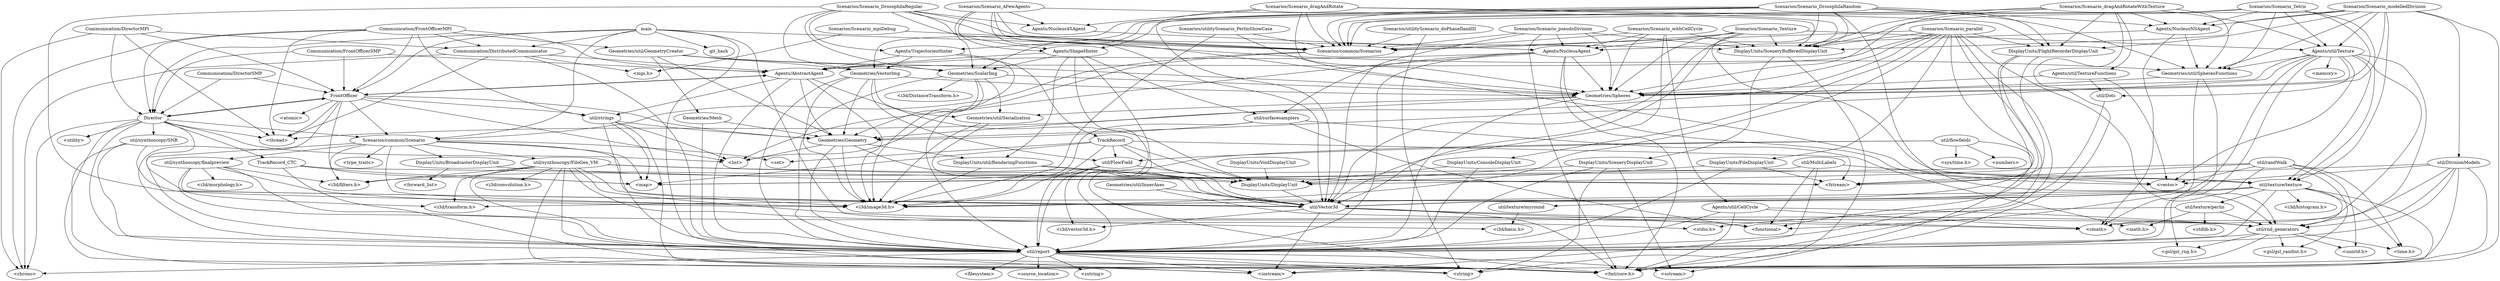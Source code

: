 digraph G {
"util/synthoscopy/SNR" [label="util/synthoscopy/SNR", fillcolor=white, style=filled, shape=oval];
"<i3d/image3d.h>" [label="<i3d/image3d.h>", fillcolor=white, style=filled, shape=oval];
"<fmt/core.h>" [label="<fmt/core.h>", fillcolor=white, style=filled, shape=oval];
"util/report" [label="util/report", fillcolor=white, style=filled, shape=oval];
"Director" [label="Director", fillcolor=white, style=filled, shape=oval];
"util/Vector3d" [label="util/Vector3d", fillcolor=white, style=filled, shape=oval];
"<thread>" [label="<thread>", fillcolor=white, style=filled, shape=oval];
"<chrono>" [label="<chrono>", fillcolor=white, style=filled, shape=oval];
"FrontOfficer" [label="FrontOfficer", fillcolor=white, style=filled, shape=oval];
"Communication/FrontOfficerSMP" [label="Communication/FrontOfficerSMP", fillcolor=white, style=filled, shape=oval];
"Agents/AbstractAgent" [label="Agents/AbstractAgent", fillcolor=white, style=filled, shape=oval];
"Geometries/util/GeometryCreator" [label="Geometries/util/GeometryCreator", fillcolor=white, style=filled, shape=oval];
"Geometries/Mesh" [label="Geometries/Mesh", fillcolor=white, style=filled, shape=oval];
"Geometries/ScalarImg" [label="Geometries/ScalarImg", fillcolor=white, style=filled, shape=oval];
"Geometries/Geometry" [label="Geometries/Geometry", fillcolor=white, style=filled, shape=oval];
"Geometries/Spheres" [label="Geometries/Spheres", fillcolor=white, style=filled, shape=oval];
"Geometries/VectorImg" [label="Geometries/VectorImg", fillcolor=white, style=filled, shape=oval];
"Scenarios/Scenario_parallel" [label="Scenarios/Scenario_parallel", fillcolor=white, style=filled, shape=oval];
"util/rnd_generators" [label="util/rnd_generators", fillcolor=white, style=filled, shape=oval];
"DisplayUnits/FlightRecorderDisplayUnit" [label="DisplayUnits/FlightRecorderDisplayUnit", fillcolor=white, style=filled, shape=oval];
"DisplayUnits/FileDisplayUnit" [label="DisplayUnits/FileDisplayUnit", fillcolor=white, style=filled, shape=oval];
"<functional>" [label="<functional>", fillcolor=white, style=filled, shape=oval];
"DisplayUnits/ConsoleDisplayUnit" [label="DisplayUnits/ConsoleDisplayUnit", fillcolor=white, style=filled, shape=oval];
"DisplayUnits/SceneryBufferedDisplayUnit" [label="DisplayUnits/SceneryBufferedDisplayUnit", fillcolor=white, style=filled, shape=oval];
"Scenarios/common/Scenarios" [label="Scenarios/common/Scenarios", fillcolor=white, style=filled, shape=oval];
"util/texture/texture" [label="util/texture/texture", fillcolor=white, style=filled, shape=oval];
"Geometries/util/Serialization" [label="Geometries/util/Serialization", fillcolor=white, style=filled, shape=oval];
"<source_location>" [label="<source_location>", fillcolor=white, style=filled, shape=oval];
"<string>" [label="<string>", fillcolor=white, style=filled, shape=oval];
"<iostream>" [label="<iostream>", fillcolor=white, style=filled, shape=oval];
"<cstring>" [label="<cstring>", fillcolor=white, style=filled, shape=oval];
"<sstream>" [label="<sstream>", fillcolor=white, style=filled, shape=oval];
"Scenarios/Scenario_DrosophilaRandom" [label="Scenarios/Scenario_DrosophilaRandom", fillcolor=white, style=filled, shape=oval];
"Agents/NucleusNSAgent" [label="Agents/NucleusNSAgent", fillcolor=white, style=filled, shape=oval];
"Agents/ShapeHinter" [label="Agents/ShapeHinter", fillcolor=white, style=filled, shape=oval];
"Agents/TrajectoriesHinter" [label="Agents/TrajectoriesHinter", fillcolor=white, style=filled, shape=oval];
"Geometries/util/SpheresFunctions" [label="Geometries/util/SpheresFunctions", fillcolor=white, style=filled, shape=oval];
"Communication/FrontOfficerMPI" [label="Communication/FrontOfficerMPI", fillcolor=white, style=filled, shape=oval];
"util/strings" [label="util/strings", fillcolor=white, style=filled, shape=oval];
"Communication/DistributedCommunicator" [label="Communication/DistributedCommunicator", fillcolor=white, style=filled, shape=oval];
"Communication/DirectorSMP" [label="Communication/DirectorSMP", fillcolor=white, style=filled, shape=oval];
"Agents/util/CellCycle" [label="Agents/util/CellCycle", fillcolor=white, style=filled, shape=oval];
"Scenarios/Scenario_dragAndRotateWithTexture" [label="Scenarios/Scenario_dragAndRotateWithTexture", fillcolor=white, style=filled, shape=oval];
"Agents/util/TextureFunctions" [label="Agents/util/TextureFunctions", fillcolor=white, style=filled, shape=oval];
"Agents/util/Texture" [label="Agents/util/Texture", fillcolor=white, style=filled, shape=oval];
"<cmath>" [label="<cmath>", fillcolor=white, style=filled, shape=oval];
"<map>" [label="<map>", fillcolor=white, style=filled, shape=oval];
"<list>" [label="<list>", fillcolor=white, style=filled, shape=oval];
"<i3d/DistanceTransform.h>" [label="<i3d/DistanceTransform.h>", fillcolor=white, style=filled, shape=oval];
"Scenarios/common/Scenario" [label="Scenarios/common/Scenario", fillcolor=white, style=filled, shape=oval];
"<atomic>" [label="<atomic>", fillcolor=white, style=filled, shape=oval];
"util/texture/perlin" [label="util/texture/perlin", fillcolor=white, style=filled, shape=oval];
"<stdlib.h>" [label="<stdlib.h>", fillcolor=white, style=filled, shape=oval];
"<math.h>" [label="<math.h>", fillcolor=white, style=filled, shape=oval];
"<stdio.h>" [label="<stdio.h>", fillcolor=white, style=filled, shape=oval];
"DisplayUnits/DisplayUnit" [label="DisplayUnits/DisplayUnit", fillcolor=white, style=filled, shape=oval];
"util/FlowField" [label="util/FlowField", fillcolor=white, style=filled, shape=oval];
"<i3d/vector3d.h>" [label="<i3d/vector3d.h>", fillcolor=white, style=filled, shape=oval];
"util/synthoscopy/finalpreview" [label="util/synthoscopy/finalpreview", fillcolor=white, style=filled, shape=oval];
"util/MultiLabels" [label="util/MultiLabels", fillcolor=white, style=filled, shape=oval];
"<vector>" [label="<vector>", fillcolor=white, style=filled, shape=oval];
"util/surfacesamplers" [label="util/surfacesamplers", fillcolor=white, style=filled, shape=oval];
"DisplayUnits/util/RenderingFunctions" [label="DisplayUnits/util/RenderingFunctions", fillcolor=white, style=filled, shape=oval];
"DisplayUnits/SceneryDisplayUnit" [label="DisplayUnits/SceneryDisplayUnit", fillcolor=white, style=filled, shape=oval];
"Scenarios/Scenario_pseudoDivision" [label="Scenarios/Scenario_pseudoDivision", fillcolor=white, style=filled, shape=oval];
"Agents/NucleusAgent" [label="Agents/NucleusAgent", fillcolor=white, style=filled, shape=oval];
"Scenarios/Scenario_modelledDivision" [label="Scenarios/Scenario_modelledDivision", fillcolor=white, style=filled, shape=oval];
"util/DivisionModels" [label="util/DivisionModels", fillcolor=white, style=filled, shape=oval];
"Agents/Nucleus4SAgent" [label="Agents/Nucleus4SAgent", fillcolor=white, style=filled, shape=oval];
"Scenarios/utilityScenario_doPhaseIIandIII" [label="Scenarios/utilityScenario_doPhaseIIandIII", fillcolor=white, style=filled, shape=oval];
"DisplayUnits/BroadcasterDisplayUnit" [label="DisplayUnits/BroadcasterDisplayUnit", fillcolor=white, style=filled, shape=oval];
"<forward_list>" [label="<forward_list>", fillcolor=white, style=filled, shape=oval];
"TrackRecord_CTC" [label="TrackRecord_CTC", fillcolor=white, style=filled, shape=oval];
"<fstream>" [label="<fstream>", fillcolor=white, style=filled, shape=oval];
"Scenarios/Scenario_dragAndRotate" [label="Scenarios/Scenario_dragAndRotate", fillcolor=white, style=filled, shape=oval];
"util/flowfields" [label="util/flowfields", fillcolor=white, style=filled, shape=oval];
"<sys/time.h>" [label="<sys/time.h>", fillcolor=white, style=filled, shape=oval];
"<i3d/filters.h>" [label="<i3d/filters.h>", fillcolor=white, style=filled, shape=oval];
"<numbers>" [label="<numbers>", fillcolor=white, style=filled, shape=oval];
"util/texture/myround" [label="util/texture/myround", fillcolor=white, style=filled, shape=oval];
"<i3d/basic.h>" [label="<i3d/basic.h>", fillcolor=white, style=filled, shape=oval];
"util/synthoscopy/FiloGen_VM" [label="util/synthoscopy/FiloGen_VM", fillcolor=white, style=filled, shape=oval];
"<filesystem>" [label="<filesystem>", fillcolor=white, style=filled, shape=oval];
"Scenarios/Scenario_withCellCycle" [label="Scenarios/Scenario_withCellCycle", fillcolor=white, style=filled, shape=oval];
"<memory>" [label="<memory>", fillcolor=white, style=filled, shape=oval];
"util/Dots" [label="util/Dots", fillcolor=white, style=filled, shape=oval];
"TrackRecord" [label="TrackRecord", fillcolor=white, style=filled, shape=oval];
"<mpi.h>" [label="<mpi.h>", fillcolor=white, style=filled, shape=oval];
"Scenarios/Scenario_AFewAgents" [label="Scenarios/Scenario_AFewAgents", fillcolor=white, style=filled, shape=oval];
"Geometries/util/InnerAxes" [label="Geometries/util/InnerAxes", fillcolor=white, style=filled, shape=oval];
"<utility>" [label="<utility>", fillcolor=white, style=filled, shape=oval];
"DisplayUnits/VoidDisplayUnit" [label="DisplayUnits/VoidDisplayUnit", fillcolor=white, style=filled, shape=oval];
"util/randWalk" [label="util/randWalk", fillcolor=white, style=filled, shape=oval];
"<gsl/gsl_rng.h>" [label="<gsl/gsl_rng.h>", fillcolor=white, style=filled, shape=oval];
"<time.h>" [label="<time.h>", fillcolor=white, style=filled, shape=oval];
"<gsl/gsl_randist.h>" [label="<gsl/gsl_randist.h>", fillcolor=white, style=filled, shape=oval];
"<unistd.h>" [label="<unistd.h>", fillcolor=white, style=filled, shape=oval];
"<i3d/histogram.h>" [label="<i3d/histogram.h>", fillcolor=white, style=filled, shape=oval];
"<i3d/transform.h>" [label="<i3d/transform.h>", fillcolor=white, style=filled, shape=oval];
"<i3d/morphology.h>" [label="<i3d/morphology.h>", fillcolor=white, style=filled, shape=oval];
"Scenarios/Scenario_DrosophilaRegular" [label="Scenarios/Scenario_DrosophilaRegular", fillcolor=white, style=filled, shape=oval];
"Scenarios/Scenario_Texture" [label="Scenarios/Scenario_Texture", fillcolor=white, style=filled, shape=oval];
"<i3d/convolution.h>" [label="<i3d/convolution.h>", fillcolor=white, style=filled, shape=oval];
"<set>" [label="<set>", fillcolor=white, style=filled, shape=oval];
"<type_traits>" [label="<type_traits>", fillcolor=white, style=filled, shape=oval];
"Communication/DirectorMPI" [label="Communication/DirectorMPI", fillcolor=white, style=filled, shape=oval];
"Scenarios/Scenario_mpiDebug" [label="Scenarios/Scenario_mpiDebug", fillcolor=white, style=filled, shape=oval];
"main" [label="main", fillcolor=white, style=filled, shape=oval];
"git_hash" [label="git_hash", fillcolor=white, style=filled, shape=oval];
"Scenarios/utilityScenario_PerlinShowCase" [label="Scenarios/utilityScenario_PerlinShowCase", fillcolor=white, style=filled, shape=oval];
"Scenarios/Scenario_Tetris" [label="Scenarios/Scenario_Tetris", fillcolor=white, style=filled, shape=oval];
"util/synthoscopy/SNR" -> "<fmt/core.h>";
"util/synthoscopy/SNR" -> "util/report";
"util/synthoscopy/SNR" -> "<i3d/image3d.h>";
"util/report" -> "<iostream>";
"util/report" -> "<sstream>";
"util/report" -> "<chrono>";
"util/report" -> "<fmt/core.h>";
"util/report" -> "<cstring>";
"util/report" -> "<string>";
"util/report" -> "<source_location>";
"util/report" -> "<filesystem>";
"Director" -> "<list>";
"Director" -> "<utility>";
"Director" -> "TrackRecord_CTC";
"Director" -> "util/synthoscopy/SNR";
"Director" -> "<chrono>";
"Director" -> "FrontOfficer";
"Director" -> "<fmt/core.h>";
"Director" -> "Scenarios/common/Scenario";
"Director" -> "util/Vector3d";
"Director" -> "util/report";
"Director" -> "<thread>";
"util/Vector3d" -> "<cmath>";
"util/Vector3d" -> "<i3d/vector3d.h>";
"util/Vector3d" -> "<iostream>";
"util/Vector3d" -> "<functional>";
"util/Vector3d" -> "<fmt/core.h>";
"FrontOfficer" -> "<list>";
"FrontOfficer" -> "<atomic>";
"FrontOfficer" -> "<map>";
"FrontOfficer" -> "Geometries/Geometry";
"FrontOfficer" -> "Agents/AbstractAgent";
"FrontOfficer" -> "Scenarios/common/Scenario";
"FrontOfficer" -> "util/strings";
"FrontOfficer" -> "Director";
"FrontOfficer" -> "util/report";
"FrontOfficer" -> "<thread>";
"Communication/FrontOfficerSMP" -> "FrontOfficer";
"Communication/FrontOfficerSMP" -> "Agents/AbstractAgent";
"Communication/FrontOfficerSMP" -> "Director";
"Agents/AbstractAgent" -> "Geometries/Geometry";
"Agents/AbstractAgent" -> "DisplayUnits/DisplayUnit";
"Agents/AbstractAgent" -> "FrontOfficer";
"Agents/AbstractAgent" -> "<i3d/image3d.h>";
"Agents/AbstractAgent" -> "util/strings";
"Agents/AbstractAgent" -> "util/report";
"Geometries/util/GeometryCreator" -> "Geometries/Geometry";
"Geometries/util/GeometryCreator" -> "Geometries/VectorImg";
"Geometries/util/GeometryCreator" -> "Geometries/Spheres";
"Geometries/util/GeometryCreator" -> "Geometries/Mesh";
"Geometries/util/GeometryCreator" -> "Geometries/ScalarImg";
"Geometries/Mesh" -> "Geometries/Geometry";
"Geometries/Mesh" -> "util/report";
"Geometries/ScalarImg" -> "Geometries/util/Serialization";
"Geometries/ScalarImg" -> "Geometries/Geometry";
"Geometries/ScalarImg" -> "<i3d/DistanceTransform.h>";
"Geometries/ScalarImg" -> "Geometries/Spheres";
"Geometries/ScalarImg" -> "<i3d/image3d.h>";
"Geometries/ScalarImg" -> "util/report";
"Geometries/Geometry" -> "<list>";
"Geometries/Geometry" -> "<i3d/image3d.h>";
"Geometries/Geometry" -> "DisplayUnits/util/RenderingFunctions";
"Geometries/Geometry" -> "util/Vector3d";
"Geometries/Geometry" -> "util/report";
"Geometries/Spheres" -> "Geometries/util/Serialization";
"Geometries/Spheres" -> "Geometries/Geometry";
"Geometries/Spheres" -> "util/report";
"Geometries/VectorImg" -> "Geometries/util/Serialization";
"Geometries/VectorImg" -> "Geometries/Geometry";
"Geometries/VectorImg" -> "util/FlowField";
"Geometries/VectorImg" -> "Geometries/Spheres";
"Geometries/VectorImg" -> "<i3d/image3d.h>";
"Geometries/VectorImg" -> "util/report";
"Scenarios/Scenario_parallel" -> "DisplayUnits/ConsoleDisplayUnit";
"Scenarios/Scenario_parallel" -> "util/rnd_generators";
"Scenarios/Scenario_parallel" -> "<functional>";
"Scenarios/Scenario_parallel" -> "Scenarios/common/Scenarios";
"Scenarios/Scenario_parallel" -> "<thread>";
"Scenarios/Scenario_parallel" -> "Geometries/Spheres";
"Scenarios/Scenario_parallel" -> "Agents/AbstractAgent";
"Scenarios/Scenario_parallel" -> "DisplayUnits/FileDisplayUnit";
"Scenarios/Scenario_parallel" -> "<fmt/core.h>";
"Scenarios/Scenario_parallel" -> "<i3d/image3d.h>";
"Scenarios/Scenario_parallel" -> "DisplayUnits/SceneryBufferedDisplayUnit";
"Scenarios/Scenario_parallel" -> "util/Vector3d";
"Scenarios/Scenario_parallel" -> "DisplayUnits/FlightRecorderDisplayUnit";
"util/rnd_generators" -> "<gsl/gsl_randist.h>";
"util/rnd_generators" -> "<gsl/gsl_rng.h>";
"util/rnd_generators" -> "<time.h>";
"util/rnd_generators" -> "<fmt/core.h>";
"util/rnd_generators" -> "<unistd.h>";
"util/rnd_generators" -> "util/report";
"DisplayUnits/FlightRecorderDisplayUnit" -> "<fstream>";
"DisplayUnits/FlightRecorderDisplayUnit" -> "util/report";
"DisplayUnits/FlightRecorderDisplayUnit" -> "DisplayUnits/DisplayUnit";
"DisplayUnits/FileDisplayUnit" -> "<fstream>";
"DisplayUnits/FileDisplayUnit" -> "util/report";
"DisplayUnits/FileDisplayUnit" -> "DisplayUnits/DisplayUnit";
"DisplayUnits/ConsoleDisplayUnit" -> "util/report";
"DisplayUnits/ConsoleDisplayUnit" -> "DisplayUnits/DisplayUnit";
"DisplayUnits/SceneryBufferedDisplayUnit" -> "<string>";
"DisplayUnits/SceneryBufferedDisplayUnit" -> "DisplayUnits/SceneryDisplayUnit";
"Scenarios/common/Scenarios" -> "<list>";
"Scenarios/common/Scenarios" -> "Scenarios/common/Scenario";
"util/texture/texture" -> "util/texture/perlin";
"util/texture/texture" -> "util/rnd_generators";
"util/texture/texture" -> "<i3d/histogram.h>";
"util/texture/texture" -> "<i3d/transform.h>";
"util/texture/texture" -> "<time.h>";
"util/texture/texture" -> "<fmt/core.h>";
"util/texture/texture" -> "<i3d/image3d.h>";
"util/texture/texture" -> "util/report";
"util/texture/texture" -> "util/texture/myround";
"Geometries/util/Serialization" -> "util/Vector3d";
"Geometries/util/Serialization" -> "<i3d/image3d.h>";
"Scenarios/Scenario_DrosophilaRandom" -> "util/rnd_generators";
"Scenarios/Scenario_DrosophilaRandom" -> "Agents/TrajectoriesHinter";
"Scenarios/Scenario_DrosophilaRandom" -> "Geometries/VectorImg";
"Scenarios/Scenario_DrosophilaRandom" -> "Geometries/util/SpheresFunctions";
"Scenarios/Scenario_DrosophilaRandom" -> "Scenarios/common/Scenarios";
"Scenarios/Scenario_DrosophilaRandom" -> "Agents/ShapeHinter";
"Scenarios/Scenario_DrosophilaRandom" -> "DisplayUnits/SceneryBufferedDisplayUnit";
"Scenarios/Scenario_DrosophilaRandom" -> "util/Vector3d";
"Scenarios/Scenario_DrosophilaRandom" -> "Geometries/ScalarImg";
"Scenarios/Scenario_DrosophilaRandom" -> "Agents/NucleusNSAgent";
"Scenarios/Scenario_DrosophilaRandom" -> "DisplayUnits/FlightRecorderDisplayUnit";
"Agents/NucleusNSAgent" -> "Agents/NucleusAgent";
"Agents/NucleusNSAgent" -> "Geometries/util/SpheresFunctions";
"Agents/NucleusNSAgent" -> "<cmath>";
"Agents/ShapeHinter" -> "util/surfacesamplers";
"Agents/ShapeHinter" -> "<fmt/core.h>";
"Agents/ShapeHinter" -> "Agents/AbstractAgent";
"Agents/ShapeHinter" -> "DisplayUnits/util/RenderingFunctions";
"Agents/ShapeHinter" -> "util/report";
"Agents/ShapeHinter" -> "Geometries/ScalarImg";
"Agents/TrajectoriesHinter" -> "Agents/AbstractAgent";
"Agents/TrajectoriesHinter" -> "Geometries/VectorImg";
"Agents/TrajectoriesHinter" -> "util/report";
"Agents/TrajectoriesHinter" -> "TrackRecord";
"Geometries/util/SpheresFunctions" -> "<cmath>";
"Geometries/util/SpheresFunctions" -> "<functional>";
"Geometries/util/SpheresFunctions" -> "Geometries/Spheres";
"Communication/FrontOfficerMPI" -> "Geometries/util/GeometryCreator";
"Communication/FrontOfficerMPI" -> "FrontOfficer";
"Communication/FrontOfficerMPI" -> "Agents/AbstractAgent";
"Communication/FrontOfficerMPI" -> "<chrono>";
"Communication/FrontOfficerMPI" -> "util/strings";
"Communication/FrontOfficerMPI" -> "Director";
"Communication/FrontOfficerMPI" -> "Communication/DistributedCommunicator";
"Communication/FrontOfficerMPI" -> "<thread>";
"util/strings" -> "<list>";
"util/strings" -> "<map>";
"util/strings" -> "Geometries/Geometry";
"util/strings" -> "<string>";
"util/strings" -> "util/report";
"Communication/DistributedCommunicator" -> "<mpi.h>";
"Communication/DistributedCommunicator" -> "Agents/AbstractAgent";
"Communication/DistributedCommunicator" -> "<chrono>";
"Communication/DistributedCommunicator" -> "util/report";
"Communication/DistributedCommunicator" -> "<thread>";
"Communication/DirectorSMP" -> "FrontOfficer";
"Communication/DirectorSMP" -> "Director";
"Agents/util/CellCycle" -> "<cmath>";
"Agents/util/CellCycle" -> "util/rnd_generators";
"Agents/util/CellCycle" -> "<fmt/core.h>";
"Agents/util/CellCycle" -> "util/report";
"Scenarios/Scenario_dragAndRotateWithTexture" -> "Geometries/util/SpheresFunctions";
"Scenarios/Scenario_dragAndRotateWithTexture" -> "Agents/util/Texture";
"Scenarios/Scenario_dragAndRotateWithTexture" -> "Scenarios/common/Scenarios";
"Scenarios/Scenario_dragAndRotateWithTexture" -> "Agents/util/TextureFunctions";
"Scenarios/Scenario_dragAndRotateWithTexture" -> "Geometries/Spheres";
"Scenarios/Scenario_dragAndRotateWithTexture" -> "<fmt/core.h>";
"Scenarios/Scenario_dragAndRotateWithTexture" -> "DisplayUnits/SceneryBufferedDisplayUnit";
"Scenarios/Scenario_dragAndRotateWithTexture" -> "Agents/NucleusNSAgent";
"Scenarios/Scenario_dragAndRotateWithTexture" -> "DisplayUnits/FlightRecorderDisplayUnit";
"Agents/util/TextureFunctions" -> "Geometries/Spheres";
"Agents/util/TextureFunctions" -> "<vector>";
"Agents/util/TextureFunctions" -> "util/Dots";
"Agents/util/Texture" -> "<cmath>";
"Agents/util/Texture" -> "<vector>";
"Agents/util/Texture" -> "util/rnd_generators";
"Agents/util/Texture" -> "Geometries/Geometry";
"Agents/util/Texture" -> "Geometries/util/SpheresFunctions";
"Agents/util/Texture" -> "util/texture/texture";
"Agents/util/Texture" -> "util/Dots";
"Agents/util/Texture" -> "<memory>";
"Agents/util/Texture" -> "Geometries/Spheres";
"Agents/util/Texture" -> "<i3d/image3d.h>";
"Agents/util/Texture" -> "util/report";
"Scenarios/common/Scenario" -> "<set>";
"Scenarios/common/Scenario" -> "<i3d/filters.h>";
"Scenarios/common/Scenario" -> "<type_traits>";
"Scenarios/common/Scenario" -> "<map>";
"Scenarios/common/Scenario" -> "DisplayUnits/BroadcasterDisplayUnit";
"Scenarios/common/Scenario" -> "util/synthoscopy/finalpreview";
"Scenarios/common/Scenario" -> "<i3d/image3d.h>";
"Scenarios/common/Scenario" -> "util/Vector3d";
"Scenarios/common/Scenario" -> "util/report";
"Scenarios/common/Scenario" -> "util/synthoscopy/FiloGen_VM";
"util/texture/perlin" -> "<math.h>";
"util/texture/perlin" -> "<stdio.h>";
"util/texture/perlin" -> "<stdlib.h>";
"util/texture/perlin" -> "util/rnd_generators";
"DisplayUnits/DisplayUnit" -> "util/Vector3d";
"util/FlowField" -> "DisplayUnits/DisplayUnit";
"util/FlowField" -> "util/report";
"util/FlowField" -> "<i3d/vector3d.h>";
"util/FlowField" -> "<i3d/image3d.h>";
"util/synthoscopy/finalpreview" -> "<i3d/filters.h>";
"util/synthoscopy/finalpreview" -> "util/rnd_generators";
"util/synthoscopy/finalpreview" -> "<i3d/transform.h>";
"util/synthoscopy/finalpreview" -> "<i3d/image3d.h>";
"util/synthoscopy/finalpreview" -> "util/report";
"util/synthoscopy/finalpreview" -> "<i3d/morphology.h>";
"util/MultiLabels" -> "<functional>";
"util/MultiLabels" -> "<map>";
"util/MultiLabels" -> "<vector>";
"util/MultiLabels" -> "<iostream>";
"util/surfacesamplers" -> "<math.h>";
"util/surfacesamplers" -> "<functional>";
"util/surfacesamplers" -> "Geometries/Geometry";
"util/surfacesamplers" -> "<i3d/image3d.h>";
"DisplayUnits/util/RenderingFunctions" -> "util/Vector3d";
"DisplayUnits/util/RenderingFunctions" -> "DisplayUnits/DisplayUnit";
"DisplayUnits/util/RenderingFunctions" -> "<i3d/image3d.h>";
"DisplayUnits/SceneryDisplayUnit" -> "<sstream>";
"DisplayUnits/SceneryDisplayUnit" -> "<string>";
"DisplayUnits/SceneryDisplayUnit" -> "util/report";
"DisplayUnits/SceneryDisplayUnit" -> "DisplayUnits/DisplayUnit";
"Scenarios/Scenario_pseudoDivision" -> "Agents/NucleusAgent";
"Scenarios/Scenario_pseudoDivision" -> "Scenarios/common/Scenarios";
"Scenarios/Scenario_pseudoDivision" -> "Geometries/Spheres";
"Scenarios/Scenario_pseudoDivision" -> "<fmt/core.h>";
"Scenarios/Scenario_pseudoDivision" -> "DisplayUnits/SceneryBufferedDisplayUnit";
"Scenarios/Scenario_pseudoDivision" -> "util/Vector3d";
"Agents/NucleusAgent" -> "<list>";
"Agents/NucleusAgent" -> "<vector>";
"Agents/NucleusAgent" -> "util/surfacesamplers";
"Agents/NucleusAgent" -> "Geometries/Spheres";
"Agents/NucleusAgent" -> "Agents/AbstractAgent";
"Agents/NucleusAgent" -> "<fmt/core.h>";
"Agents/NucleusAgent" -> "util/report";
"Scenarios/Scenario_modelledDivision" -> "util/DivisionModels";
"Scenarios/Scenario_modelledDivision" -> "Geometries/util/SpheresFunctions";
"Scenarios/Scenario_modelledDivision" -> "Agents/util/Texture";
"Scenarios/Scenario_modelledDivision" -> "util/texture/texture";
"Scenarios/Scenario_modelledDivision" -> "Scenarios/common/Scenarios";
"Scenarios/Scenario_modelledDivision" -> "Geometries/Spheres";
"Scenarios/Scenario_modelledDivision" -> "<fmt/core.h>";
"Scenarios/Scenario_modelledDivision" -> "DisplayUnits/SceneryBufferedDisplayUnit";
"Scenarios/Scenario_modelledDivision" -> "Agents/NucleusNSAgent";
"Scenarios/Scenario_modelledDivision" -> "DisplayUnits/FlightRecorderDisplayUnit";
"util/DivisionModels" -> "<cmath>";
"util/DivisionModels" -> "<vector>";
"util/DivisionModels" -> "<iostream>";
"util/DivisionModels" -> "<fstream>";
"util/DivisionModels" -> "util/rnd_generators";
"util/DivisionModels" -> "<fmt/core.h>";
"util/DivisionModels" -> "util/report";
"Agents/Nucleus4SAgent" -> "Agents/NucleusAgent";
"Scenarios/utilityScenario_doPhaseIIandIII" -> "<string>";
"Scenarios/utilityScenario_doPhaseIIandIII" -> "Scenarios/common/Scenarios";
"DisplayUnits/BroadcasterDisplayUnit" -> "<forward_list>";
"DisplayUnits/BroadcasterDisplayUnit" -> "DisplayUnits/DisplayUnit";
"TrackRecord_CTC" -> "<fmt/core.h>";
"TrackRecord_CTC" -> "<fstream>";
"TrackRecord_CTC" -> "<map>";
"Scenarios/Scenario_dragAndRotate" -> "Scenarios/common/Scenarios";
"Scenarios/Scenario_dragAndRotate" -> "Agents/Nucleus4SAgent";
"Scenarios/Scenario_dragAndRotate" -> "Geometries/Spheres";
"Scenarios/Scenario_dragAndRotate" -> "DisplayUnits/SceneryBufferedDisplayUnit";
"Scenarios/Scenario_dragAndRotate" -> "util/Vector3d";
"Scenarios/Scenario_dragAndRotate" -> "DisplayUnits/FlightRecorderDisplayUnit";
"util/flowfields" -> "<i3d/filters.h>";
"util/flowfields" -> "<sys/time.h>";
"util/flowfields" -> "<sstream>";
"util/flowfields" -> "util/FlowField";
"util/flowfields" -> "<numbers>";
"util/texture/myround" -> "<i3d/basic.h>";
"util/synthoscopy/FiloGen_VM" -> "<i3d/filters.h>";
"util/synthoscopy/FiloGen_VM" -> "<iostream>";
"util/synthoscopy/FiloGen_VM" -> "<i3d/convolution.h>";
"util/synthoscopy/FiloGen_VM" -> "<fstream>";
"util/synthoscopy/FiloGen_VM" -> "util/rnd_generators";
"util/synthoscopy/FiloGen_VM" -> "<stdio.h>";
"util/synthoscopy/FiloGen_VM" -> "util/texture/texture";
"util/synthoscopy/FiloGen_VM" -> "<i3d/transform.h>";
"util/synthoscopy/FiloGen_VM" -> "<fmt/core.h>";
"util/synthoscopy/FiloGen_VM" -> "<i3d/image3d.h>";
"util/synthoscopy/FiloGen_VM" -> "util/report";
"Scenarios/Scenario_withCellCycle" -> "Agents/util/CellCycle";
"Scenarios/Scenario_withCellCycle" -> "Agents/NucleusAgent";
"Scenarios/Scenario_withCellCycle" -> "Scenarios/common/Scenarios";
"Scenarios/Scenario_withCellCycle" -> "Geometries/Spheres";
"Scenarios/Scenario_withCellCycle" -> "DisplayUnits/SceneryBufferedDisplayUnit";
"Scenarios/Scenario_withCellCycle" -> "util/Vector3d";
"util/Dots" -> "util/Vector3d";
"TrackRecord" -> "<set>";
"TrackRecord" -> "<fstream>";
"TrackRecord" -> "<map>";
"TrackRecord" -> "DisplayUnits/DisplayUnit";
"TrackRecord" -> "util/FlowField";
"TrackRecord" -> "util/Vector3d";
"TrackRecord" -> "util/report";
"Scenarios/Scenario_AFewAgents" -> "Scenarios/common/Scenarios";
"Scenarios/Scenario_AFewAgents" -> "Agents/Nucleus4SAgent";
"Scenarios/Scenario_AFewAgents" -> "Geometries/Spheres";
"Scenarios/Scenario_AFewAgents" -> "Agents/ShapeHinter";
"Scenarios/Scenario_AFewAgents" -> "DisplayUnits/SceneryBufferedDisplayUnit";
"Scenarios/Scenario_AFewAgents" -> "util/Vector3d";
"Scenarios/Scenario_AFewAgents" -> "Geometries/ScalarImg";
"Geometries/util/InnerAxes" -> "<cmath>";
"Geometries/util/InnerAxes" -> "util/Vector3d";
"DisplayUnits/VoidDisplayUnit" -> "DisplayUnits/DisplayUnit";
"util/randWalk" -> "<gsl/gsl_randist.h>";
"util/randWalk" -> "<vector>";
"util/randWalk" -> "<fstream>";
"util/randWalk" -> "<map>";
"util/randWalk" -> "<time.h>";
"util/randWalk" -> "<unistd.h>";
"util/randWalk" -> "<gsl/gsl_rng.h>";
"Scenarios/Scenario_DrosophilaRegular" -> "Agents/TrajectoriesHinter";
"Scenarios/Scenario_DrosophilaRegular" -> "Geometries/util/SpheresFunctions";
"Scenarios/Scenario_DrosophilaRegular" -> "Geometries/VectorImg";
"Scenarios/Scenario_DrosophilaRegular" -> "Scenarios/common/Scenarios";
"Scenarios/Scenario_DrosophilaRegular" -> "Agents/Nucleus4SAgent";
"Scenarios/Scenario_DrosophilaRegular" -> "Agents/ShapeHinter";
"Scenarios/Scenario_DrosophilaRegular" -> "DisplayUnits/SceneryBufferedDisplayUnit";
"Scenarios/Scenario_DrosophilaRegular" -> "util/Vector3d";
"Scenarios/Scenario_DrosophilaRegular" -> "Geometries/ScalarImg";
"Scenarios/Scenario_Texture" -> "Agents/NucleusAgent";
"Scenarios/Scenario_Texture" -> "Agents/util/Texture";
"Scenarios/Scenario_Texture" -> "util/texture/texture";
"Scenarios/Scenario_Texture" -> "Scenarios/common/Scenarios";
"Scenarios/Scenario_Texture" -> "Geometries/Spheres";
"Scenarios/Scenario_Texture" -> "DisplayUnits/SceneryBufferedDisplayUnit";
"Scenarios/Scenario_Texture" -> "util/Vector3d";
"Communication/DirectorMPI" -> "FrontOfficer";
"Communication/DirectorMPI" -> "<chrono>";
"Communication/DirectorMPI" -> "Director";
"Communication/DirectorMPI" -> "Communication/DistributedCommunicator";
"Communication/DirectorMPI" -> "<thread>";
"Scenarios/Scenario_mpiDebug" -> "Scenarios/common/Scenarios";
"Scenarios/Scenario_mpiDebug" -> "<mpi.h>";
"main" -> "<iostream>";
"main" -> "git_hash";
"main" -> "Scenarios/common/Scenarios";
"main" -> "FrontOfficer";
"main" -> "Scenarios/common/Scenario";
"main" -> "<i3d/basic.h>";
"main" -> "Director";
"main" -> "Communication/DistributedCommunicator";
"Scenarios/utilityScenario_PerlinShowCase" -> "Scenarios/common/Scenarios";
"Scenarios/utilityScenario_PerlinShowCase" -> "util/texture/texture";
"Scenarios/utilityScenario_PerlinShowCase" -> "<i3d/image3d.h>";
"Scenarios/Scenario_Tetris" -> "Geometries/util/SpheresFunctions";
"Scenarios/Scenario_Tetris" -> "Agents/util/Texture";
"Scenarios/Scenario_Tetris" -> "util/texture/texture";
"Scenarios/Scenario_Tetris" -> "Scenarios/common/Scenarios";
"Scenarios/Scenario_Tetris" -> "Geometries/Spheres";
"Scenarios/Scenario_Tetris" -> "DisplayUnits/SceneryBufferedDisplayUnit";
"Scenarios/Scenario_Tetris" -> "Agents/NucleusNSAgent";
}
